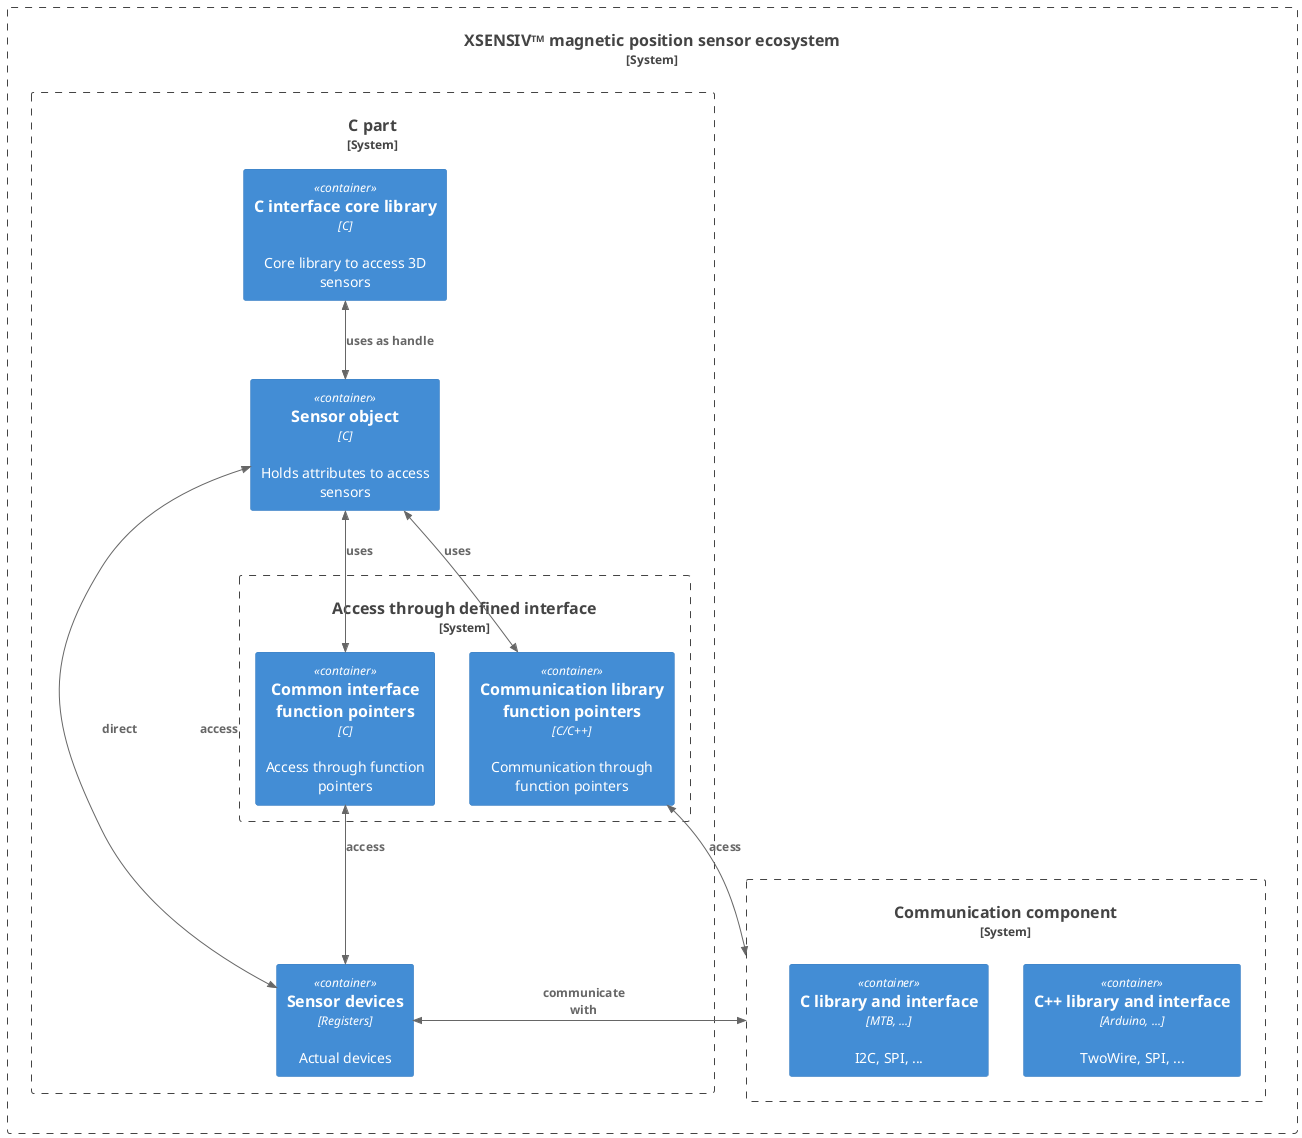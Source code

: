 @startuml 3D Magnetic Library Detailed System Diagram

    !include <C4/C4_Container>

    System_Boundary(ecosystem, "XSENSIV<sup><size:10>TM</size></sup> magnetic position sensor ecosystem") {

        System_Boundary(com, "Communication component") {
            Container(comLibCPP, "C++ library and interface", "Arduino, ...", "TwoWire, SPI, ...")
            Container(comLibC, "C library and interface", "MTB, ...", "I2C, SPI, ...")
        }

        System_Boundary(C, "C part") {
            Container(sensorCore, "C interface core library", "C", "Core library to access 3D sensors")
            Container(sensorStruct, "Sensor object", "C", "Holds attributes to access sensors")

            System_Boundary(access, "Access through defined interface") {
                Container(libFuncPts, "Common interface function pointers", "C", "Access through function pointers")
                Container(comFuncPtrs, "Communication library function pointers", "C/C++", "Communication through function pointers")

                BiRel(comFuncPtrs, com, "acess")
            }

            Container(sensorDevice, "Sensor devices", "Registers", "Actual devices")

            BiRel(sensorCore, sensorStruct, "uses as handle")

            BiRel(sensorStruct, sensorDevice, "direct\
                    access                  ")
            BiRel(sensorStruct, libFuncPts, "uses")
            BiRel(sensorStruct, comFuncPtrs, "uses")
            BiRel(libFuncPts, sensorDevice, "access")
           
            BiRel(com, sensorDevice, "communicate\
                    with             ")
         }
    }

@enduml

